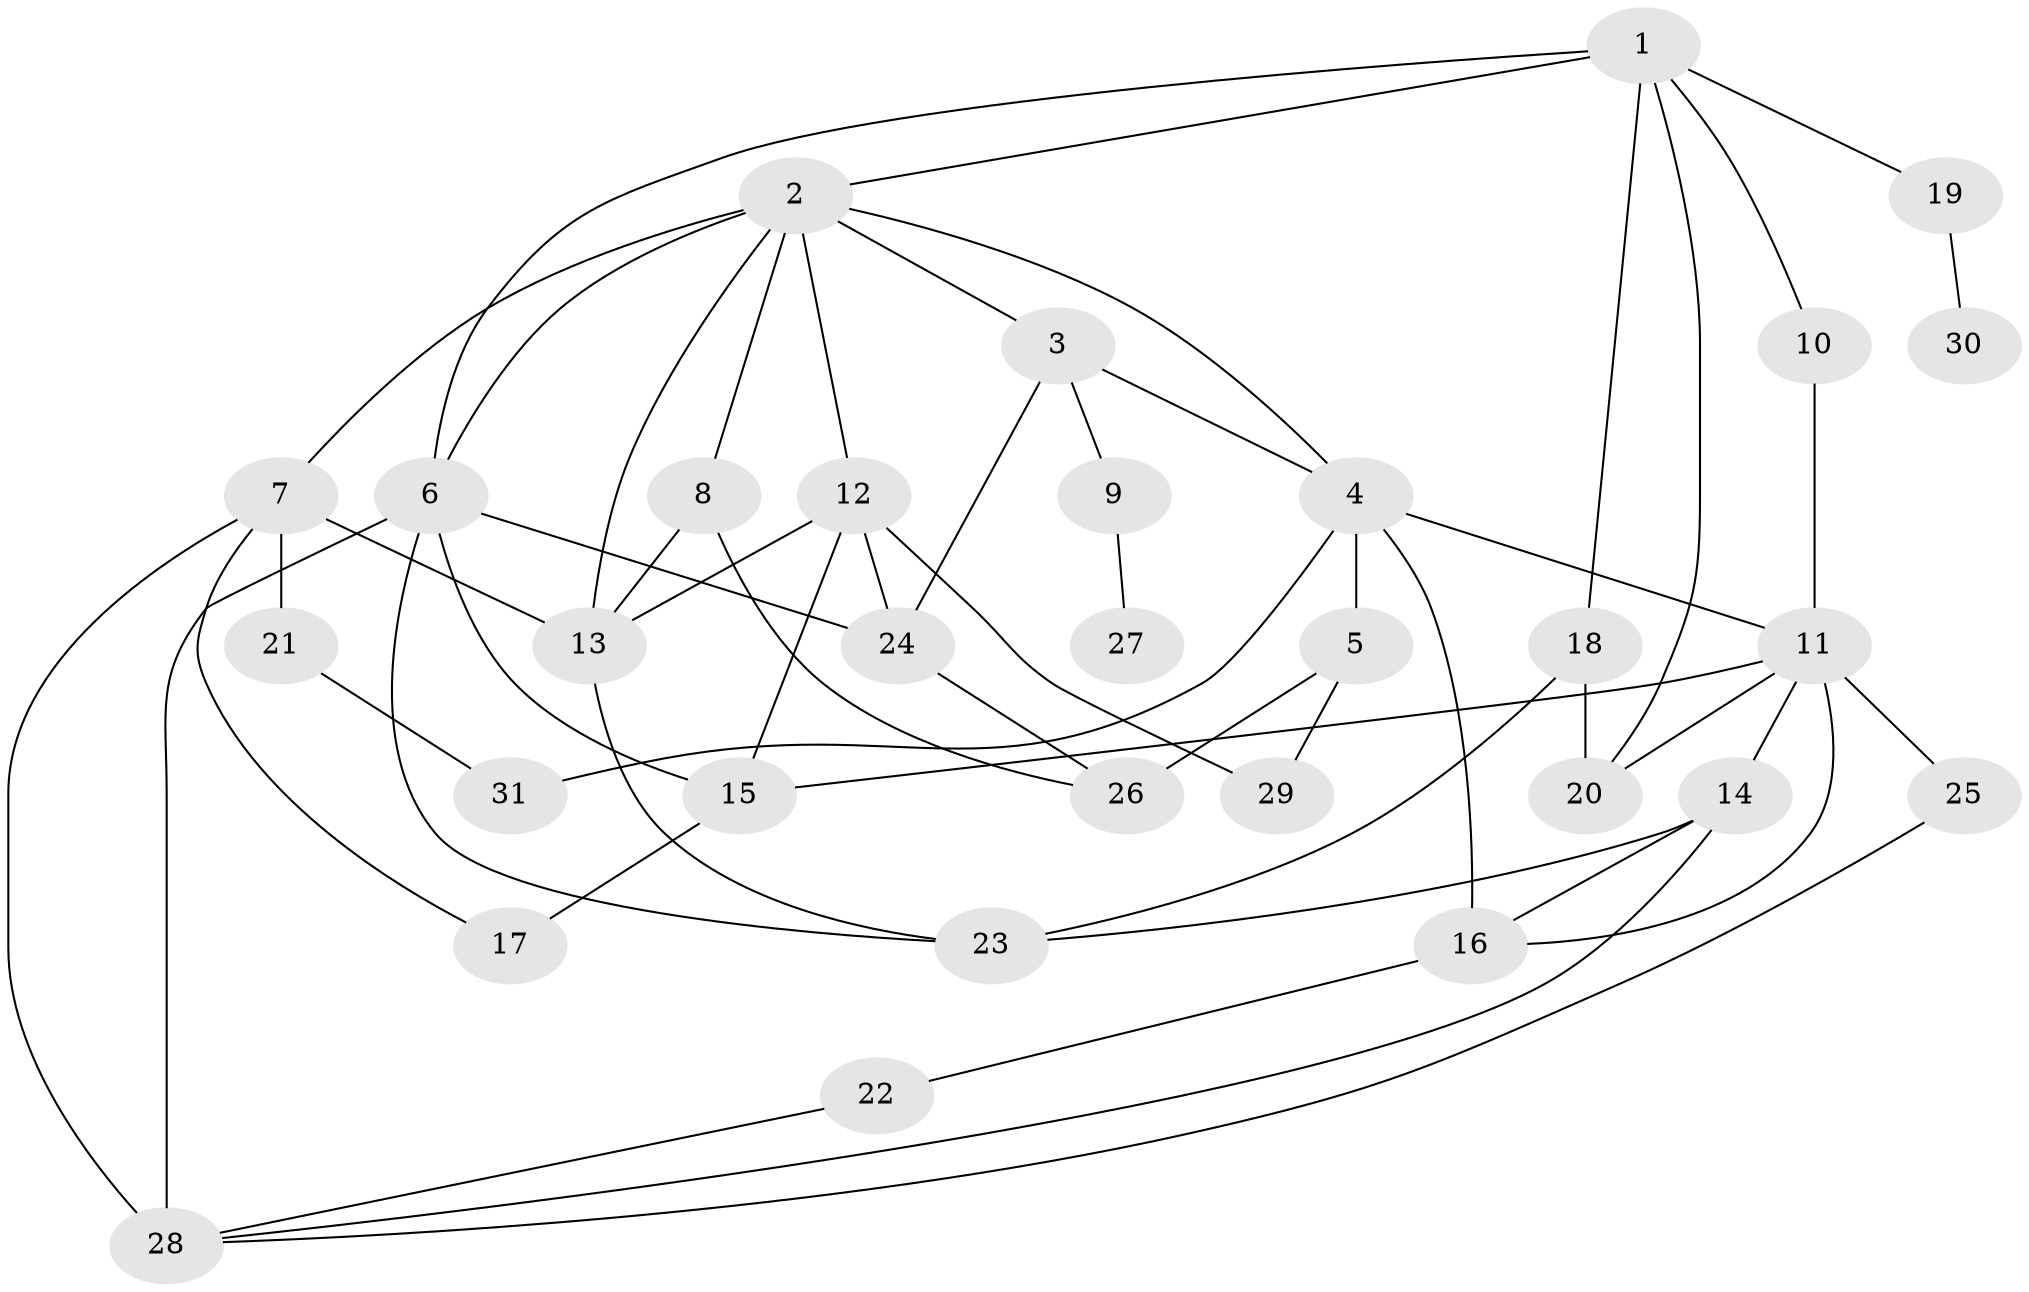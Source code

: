 // original degree distribution, {5: 0.05194805194805195, 7: 0.025974025974025976, 3: 0.24675324675324675, 4: 0.12987012987012986, 2: 0.2857142857142857, 9: 0.012987012987012988, 6: 0.03896103896103896, 1: 0.2077922077922078}
// Generated by graph-tools (version 1.1) at 2025/48/03/04/25 22:48:54]
// undirected, 31 vertices, 56 edges
graph export_dot {
  node [color=gray90,style=filled];
  1;
  2;
  3;
  4;
  5;
  6;
  7;
  8;
  9;
  10;
  11;
  12;
  13;
  14;
  15;
  16;
  17;
  18;
  19;
  20;
  21;
  22;
  23;
  24;
  25;
  26;
  27;
  28;
  29;
  30;
  31;
  1 -- 2 [weight=1.0];
  1 -- 6 [weight=1.0];
  1 -- 10 [weight=1.0];
  1 -- 18 [weight=1.0];
  1 -- 19 [weight=1.0];
  1 -- 20 [weight=1.0];
  2 -- 3 [weight=1.0];
  2 -- 4 [weight=1.0];
  2 -- 6 [weight=1.0];
  2 -- 7 [weight=1.0];
  2 -- 8 [weight=1.0];
  2 -- 12 [weight=1.0];
  2 -- 13 [weight=1.0];
  3 -- 4 [weight=1.0];
  3 -- 9 [weight=1.0];
  3 -- 24 [weight=1.0];
  4 -- 5 [weight=3.0];
  4 -- 11 [weight=1.0];
  4 -- 16 [weight=2.0];
  4 -- 31 [weight=1.0];
  5 -- 26 [weight=3.0];
  5 -- 29 [weight=1.0];
  6 -- 15 [weight=2.0];
  6 -- 23 [weight=1.0];
  6 -- 24 [weight=1.0];
  6 -- 28 [weight=3.0];
  7 -- 13 [weight=2.0];
  7 -- 17 [weight=1.0];
  7 -- 21 [weight=1.0];
  7 -- 28 [weight=1.0];
  8 -- 13 [weight=2.0];
  8 -- 26 [weight=1.0];
  9 -- 27 [weight=1.0];
  10 -- 11 [weight=1.0];
  11 -- 14 [weight=1.0];
  11 -- 15 [weight=1.0];
  11 -- 16 [weight=1.0];
  11 -- 20 [weight=1.0];
  11 -- 25 [weight=2.0];
  12 -- 13 [weight=1.0];
  12 -- 15 [weight=1.0];
  12 -- 24 [weight=1.0];
  12 -- 29 [weight=1.0];
  13 -- 23 [weight=1.0];
  14 -- 16 [weight=1.0];
  14 -- 23 [weight=1.0];
  14 -- 28 [weight=1.0];
  15 -- 17 [weight=1.0];
  16 -- 22 [weight=1.0];
  18 -- 20 [weight=1.0];
  18 -- 23 [weight=1.0];
  19 -- 30 [weight=1.0];
  21 -- 31 [weight=1.0];
  22 -- 28 [weight=1.0];
  24 -- 26 [weight=1.0];
  25 -- 28 [weight=1.0];
}
